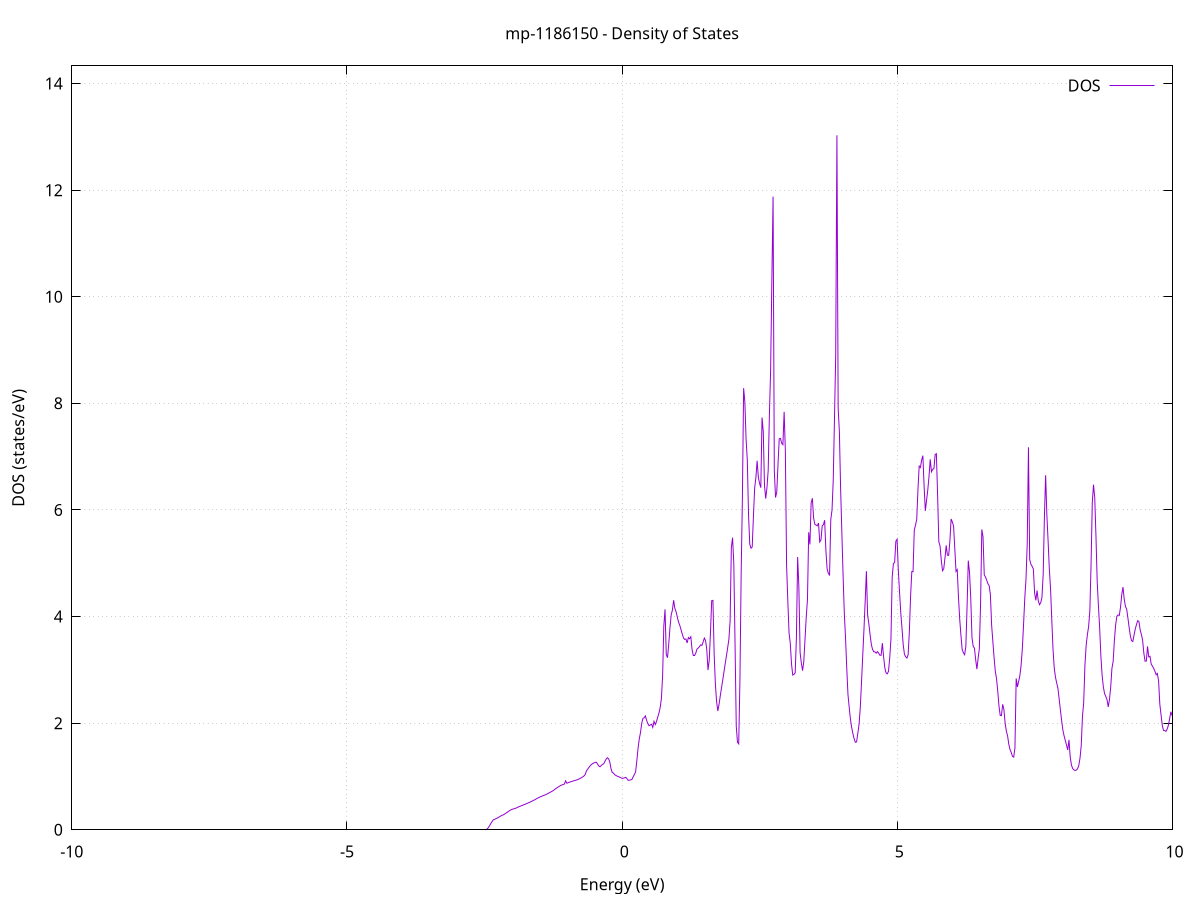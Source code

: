 set title 'mp-1186150 - Density of States'
set xlabel 'Energy (eV)'
set ylabel 'DOS (states/eV)'
set grid
set xrange [-10:10]
set yrange [0:14.331]
set xzeroaxis lt -1
set terminal png size 800,600
set output 'mp-1186150_dos_gnuplot.png'
plot '-' using 1:2 with lines title 'DOS'
-24.026700 0.000000
-24.004400 0.000000
-23.982100 0.000000
-23.959800 0.000000
-23.937500 0.000000
-23.915200 0.000000
-23.892900 0.000000
-23.870600 0.000000
-23.848300 0.000000
-23.826000 0.000000
-23.803700 0.000000
-23.781400 0.000000
-23.759100 0.000000
-23.736700 0.000000
-23.714400 0.000000
-23.692100 0.000000
-23.669800 0.000000
-23.647500 0.000000
-23.625200 0.000000
-23.602900 0.000000
-23.580600 0.000000
-23.558300 0.000000
-23.536000 0.000000
-23.513700 0.000000
-23.491400 0.000000
-23.469000 0.000000
-23.446700 0.000000
-23.424400 0.000000
-23.402100 0.000000
-23.379800 0.000000
-23.357500 0.000000
-23.335200 0.000000
-23.312900 0.000000
-23.290600 0.000000
-23.268300 0.000000
-23.246000 0.000000
-23.223700 0.000000
-23.201400 0.000000
-23.179000 0.000000
-23.156700 0.000000
-23.134400 0.000000
-23.112100 0.000000
-23.089800 0.000000
-23.067500 0.000000
-23.045200 0.000000
-23.022900 0.000000
-23.000600 0.000000
-22.978300 0.000000
-22.956000 0.000000
-22.933700 0.000000
-22.911400 0.000000
-22.889000 0.000000
-22.866700 0.000000
-22.844400 0.000000
-22.822100 0.000000
-22.799800 0.000000
-22.777500 0.000000
-22.755200 0.000000
-22.732900 0.000000
-22.710600 0.000000
-22.688300 0.000000
-22.666000 0.000000
-22.643700 0.000000
-22.621400 0.000000
-22.599000 0.000000
-22.576700 0.000000
-22.554400 0.000000
-22.532100 0.000000
-22.509800 0.000000
-22.487500 0.000000
-22.465200 0.000000
-22.442900 0.000000
-22.420600 0.000000
-22.398300 0.000000
-22.376000 0.000000
-22.353700 0.000000
-22.331300 0.000000
-22.309000 0.000000
-22.286700 0.000000
-22.264400 0.000000
-22.242100 0.000000
-22.219800 0.000000
-22.197500 0.000000
-22.175200 0.000000
-22.152900 0.000000
-22.130600 0.000000
-22.108300 0.000000
-22.086000 0.000000
-22.063700 0.000000
-22.041300 0.000000
-22.019000 0.000000
-21.996700 1.814300
-21.974400 8.498200
-21.952100 29.037500
-21.929800 43.083200
-21.907500 65.301100
-21.885200 61.363500
-21.862900 47.482600
-21.840600 22.548900
-21.818300 19.217100
-21.796000 20.164500
-21.773700 23.219900
-21.751300 31.819900
-21.729000 23.621200
-21.706700 22.814000
-21.684400 22.737500
-21.662100 46.016100
-21.639800 40.280200
-21.617500 56.351900
-21.595200 34.493700
-21.572900 30.567400
-21.550600 30.009100
-21.528300 38.435000
-21.506000 31.035800
-21.483700 30.116500
-21.461300 14.574800
-21.439000 0.000000
-21.416700 0.000000
-21.394400 0.000000
-21.372100 0.000000
-21.349800 0.000000
-21.327500 0.000000
-21.305200 0.000000
-21.282900 0.000000
-21.260600 0.173100
-21.238300 709.934400
-21.216000 0.000000
-21.193700 0.000000
-21.171300 0.000000
-21.149000 0.000000
-21.126700 0.000000
-21.104400 0.000000
-21.082100 0.000000
-21.059800 0.000000
-21.037500 0.000000
-21.015200 0.000000
-20.992900 0.000000
-20.970600 0.000000
-20.948300 0.000000
-20.926000 0.000000
-20.903600 0.000000
-20.881300 0.000000
-20.859000 0.000000
-20.836700 0.000000
-20.814400 0.000000
-20.792100 0.000000
-20.769800 0.000000
-20.747500 0.000000
-20.725200 0.000000
-20.702900 0.000000
-20.680600 0.000000
-20.658300 0.000000
-20.636000 0.000000
-20.613600 0.000000
-20.591300 0.000000
-20.569000 0.000000
-20.546700 0.000000
-20.524400 0.000000
-20.502100 0.000000
-20.479800 0.000000
-20.457500 0.000000
-20.435200 0.000000
-20.412900 0.000000
-20.390600 0.000000
-20.368300 0.000000
-20.346000 0.000000
-20.323600 0.000000
-20.301300 0.000000
-20.279000 0.000000
-20.256700 0.000000
-20.234400 0.000000
-20.212100 0.000000
-20.189800 0.000000
-20.167500 0.000000
-20.145200 0.000000
-20.122900 0.000000
-20.100600 0.000000
-20.078300 0.000000
-20.056000 0.000000
-20.033600 0.000000
-20.011300 0.000000
-19.989000 0.000000
-19.966700 0.000000
-19.944400 0.000000
-19.922100 0.000000
-19.899800 0.000000
-19.877500 0.000000
-19.855200 0.000000
-19.832900 0.000000
-19.810600 0.000000
-19.788300 0.000000
-19.766000 0.000000
-19.743600 0.000000
-19.721300 0.000000
-19.699000 0.000000
-19.676700 0.000000
-19.654400 0.000000
-19.632100 0.000000
-19.609800 0.000000
-19.587500 0.000000
-19.565200 0.000000
-19.542900 0.000000
-19.520600 0.000000
-19.498300 0.000000
-19.475900 0.000000
-19.453600 0.000000
-19.431300 0.000000
-19.409000 0.000000
-19.386700 0.000000
-19.364400 0.000000
-19.342100 0.000000
-19.319800 0.000000
-19.297500 0.000000
-19.275200 0.000000
-19.252900 0.000000
-19.230600 0.000000
-19.208300 0.000000
-19.185900 0.000000
-19.163600 0.000000
-19.141300 0.000000
-19.119000 0.000000
-19.096700 0.000000
-19.074400 0.000000
-19.052100 0.000000
-19.029800 0.000000
-19.007500 0.000000
-18.985200 0.000000
-18.962900 0.000000
-18.940600 0.000000
-18.918300 0.000000
-18.895900 0.000000
-18.873600 0.000000
-18.851300 0.000000
-18.829000 0.000000
-18.806700 0.000000
-18.784400 0.000000
-18.762100 0.000000
-18.739800 0.000000
-18.717500 0.000000
-18.695200 0.000000
-18.672900 0.000000
-18.650600 0.000000
-18.628300 0.000000
-18.605900 0.000000
-18.583600 0.000000
-18.561300 0.000000
-18.539000 0.000000
-18.516700 0.000000
-18.494400 0.000000
-18.472100 0.000000
-18.449800 0.000000
-18.427500 0.000000
-18.405200 0.000000
-18.382900 0.000000
-18.360600 0.000000
-18.338300 0.000000
-18.315900 0.000000
-18.293600 0.000000
-18.271300 0.000000
-18.249000 0.000000
-18.226700 0.000000
-18.204400 0.000000
-18.182100 0.000000
-18.159800 0.000000
-18.137500 0.000000
-18.115200 0.000000
-18.092900 0.000000
-18.070600 0.000000
-18.048200 0.000000
-18.025900 0.000000
-18.003600 0.000000
-17.981300 0.000000
-17.959000 0.000000
-17.936700 0.000000
-17.914400 0.000000
-17.892100 0.000000
-17.869800 0.000000
-17.847500 0.000000
-17.825200 0.000000
-17.802900 0.000000
-17.780600 0.000000
-17.758200 0.000000
-17.735900 0.000000
-17.713600 0.000000
-17.691300 0.000000
-17.669000 0.000000
-17.646700 0.000000
-17.624400 0.000000
-17.602100 0.000000
-17.579800 0.000000
-17.557500 0.000000
-17.535200 0.000000
-17.512900 0.000000
-17.490600 0.000000
-17.468200 0.000000
-17.445900 0.000000
-17.423600 0.000000
-17.401300 0.000000
-17.379000 0.000000
-17.356700 0.000000
-17.334400 0.000000
-17.312100 0.000000
-17.289800 0.000000
-17.267500 0.000000
-17.245200 0.000000
-17.222900 0.000000
-17.200600 0.000000
-17.178200 0.000000
-17.155900 0.000000
-17.133600 0.000000
-17.111300 0.000000
-17.089000 0.000000
-17.066700 0.000000
-17.044400 0.000000
-17.022100 0.000000
-16.999800 0.000000
-16.977500 0.000000
-16.955200 0.000000
-16.932900 0.000000
-16.910500 0.000000
-16.888200 0.000000
-16.865900 0.000000
-16.843600 0.000000
-16.821300 0.000000
-16.799000 0.000000
-16.776700 0.000000
-16.754400 0.000000
-16.732100 0.000000
-16.709800 0.000000
-16.687500 0.000000
-16.665200 0.000000
-16.642900 0.000000
-16.620500 0.000000
-16.598200 0.000000
-16.575900 0.000000
-16.553600 0.000000
-16.531300 0.000000
-16.509000 0.000000
-16.486700 0.000000
-16.464400 0.000000
-16.442100 0.000000
-16.419800 0.000000
-16.397500 0.000000
-16.375200 0.000000
-16.352900 0.000000
-16.330500 0.000000
-16.308200 0.000000
-16.285900 0.000000
-16.263600 0.000000
-16.241300 0.000000
-16.219000 0.000000
-16.196700 0.000000
-16.174400 0.000000
-16.152100 0.000000
-16.129800 0.000000
-16.107500 0.000000
-16.085200 0.000000
-16.062900 0.000000
-16.040500 0.000000
-16.018200 0.000000
-15.995900 0.000000
-15.973600 0.000000
-15.951300 0.000000
-15.929000 0.000000
-15.906700 0.000000
-15.884400 0.000000
-15.862100 0.000000
-15.839800 0.000000
-15.817500 0.000000
-15.795200 0.000000
-15.772900 0.000000
-15.750500 0.000000
-15.728200 0.000000
-15.705900 0.000000
-15.683600 0.000000
-15.661300 0.000000
-15.639000 0.000000
-15.616700 0.000000
-15.594400 0.000000
-15.572100 0.000000
-15.549800 0.000000
-15.527500 0.000000
-15.505200 0.000000
-15.482800 0.000000
-15.460500 0.000000
-15.438200 0.000000
-15.415900 0.000000
-15.393600 0.000000
-15.371300 0.000000
-15.349000 0.000000
-15.326700 0.000000
-15.304400 0.000000
-15.282100 0.000000
-15.259800 0.000000
-15.237500 0.000000
-15.215200 0.000000
-15.192800 0.000000
-15.170500 0.000000
-15.148200 0.000000
-15.125900 0.000000
-15.103600 0.000000
-15.081300 0.000000
-15.059000 0.000000
-15.036700 0.000000
-15.014400 0.000000
-14.992100 0.000000
-14.969800 0.000000
-14.947500 0.000000
-14.925200 0.000000
-14.902800 0.000000
-14.880500 0.000000
-14.858200 0.000000
-14.835900 0.000000
-14.813600 0.000000
-14.791300 0.000000
-14.769000 0.000000
-14.746700 0.000000
-14.724400 0.000000
-14.702100 0.000000
-14.679800 0.000000
-14.657500 0.000000
-14.635200 0.000000
-14.612800 0.000000
-14.590500 0.000000
-14.568200 0.000000
-14.545900 0.000000
-14.523600 0.000000
-14.501300 0.000000
-14.479000 0.000000
-14.456700 0.000000
-14.434400 0.000000
-14.412100 0.000000
-14.389800 0.000000
-14.367500 0.000000
-14.345200 0.000000
-14.322800 0.000000
-14.300500 0.000000
-14.278200 0.000000
-14.255900 0.000000
-14.233600 0.000000
-14.211300 0.000000
-14.189000 0.000000
-14.166700 0.000000
-14.144400 0.000000
-14.122100 0.000000
-14.099800 0.000000
-14.077500 0.000000
-14.055100 0.000000
-14.032800 0.000000
-14.010500 0.000000
-13.988200 0.000000
-13.965900 0.000000
-13.943600 0.000000
-13.921300 0.000000
-13.899000 0.000000
-13.876700 0.000000
-13.854400 0.000000
-13.832100 0.000000
-13.809800 0.000000
-13.787500 0.000000
-13.765100 0.000000
-13.742800 0.000000
-13.720500 0.000000
-13.698200 0.000000
-13.675900 0.000000
-13.653600 0.000000
-13.631300 0.000000
-13.609000 0.000000
-13.586700 0.000000
-13.564400 0.000000
-13.542100 0.000000
-13.519800 0.000000
-13.497500 0.000000
-13.475100 0.000000
-13.452800 0.000000
-13.430500 0.000000
-13.408200 0.000000
-13.385900 0.000000
-13.363600 0.000000
-13.341300 0.000000
-13.319000 0.000000
-13.296700 0.000000
-13.274400 0.000000
-13.252100 0.000000
-13.229800 0.000000
-13.207500 0.000000
-13.185100 0.000000
-13.162800 0.000000
-13.140500 0.000000
-13.118200 0.000000
-13.095900 0.000000
-13.073600 0.000000
-13.051300 0.000000
-13.029000 0.000000
-13.006700 0.000000
-12.984400 0.000000
-12.962100 0.000000
-12.939800 0.000000
-12.917500 0.000000
-12.895100 0.000000
-12.872800 0.000000
-12.850500 0.000000
-12.828200 0.000000
-12.805900 0.000000
-12.783600 0.000000
-12.761300 0.000000
-12.739000 0.000000
-12.716700 0.000000
-12.694400 0.000000
-12.672100 0.000000
-12.649800 0.000000
-12.627400 0.000000
-12.605100 0.000000
-12.582800 0.000000
-12.560500 0.000000
-12.538200 0.000000
-12.515900 0.000000
-12.493600 0.000000
-12.471300 0.000000
-12.449000 0.000000
-12.426700 0.000000
-12.404400 0.000000
-12.382100 0.000000
-12.359800 0.000000
-12.337400 0.000000
-12.315100 0.000000
-12.292800 0.000000
-12.270500 0.000000
-12.248200 0.000000
-12.225900 0.000000
-12.203600 0.000000
-12.181300 0.000000
-12.159000 0.000000
-12.136700 0.000000
-12.114400 0.000000
-12.092100 0.000000
-12.069800 0.000000
-12.047400 0.000000
-12.025100 0.000000
-12.002800 0.000000
-11.980500 0.000000
-11.958200 0.000000
-11.935900 0.000000
-11.913600 0.000000
-11.891300 0.000000
-11.869000 0.000000
-11.846700 0.000000
-11.824400 0.000000
-11.802100 0.000000
-11.779800 0.000000
-11.757400 0.000000
-11.735100 0.000000
-11.712800 0.000000
-11.690500 0.000000
-11.668200 0.000000
-11.645900 0.000000
-11.623600 0.000000
-11.601300 0.000000
-11.579000 0.000000
-11.556700 0.000000
-11.534400 0.000000
-11.512100 0.000000
-11.489800 0.000000
-11.467400 0.000000
-11.445100 0.000000
-11.422800 0.000000
-11.400500 0.000000
-11.378200 0.000000
-11.355900 0.000000
-11.333600 0.000000
-11.311300 0.000000
-11.289000 0.000000
-11.266700 0.000000
-11.244400 0.000000
-11.222100 0.000000
-11.199700 0.000000
-11.177400 0.000000
-11.155100 0.000000
-11.132800 0.000000
-11.110500 0.000000
-11.088200 0.000000
-11.065900 0.000000
-11.043600 0.000000
-11.021300 0.000000
-10.999000 0.000000
-10.976700 0.000000
-10.954400 0.000000
-10.932100 0.000000
-10.909700 0.000000
-10.887400 0.000000
-10.865100 0.000000
-10.842800 0.000000
-10.820500 0.000000
-10.798200 0.000000
-10.775900 0.000000
-10.753600 0.000000
-10.731300 0.000000
-10.709000 0.000000
-10.686700 0.000000
-10.664400 0.000000
-10.642100 0.000000
-10.619700 0.000000
-10.597400 0.000000
-10.575100 0.000000
-10.552800 0.000000
-10.530500 0.000000
-10.508200 0.000000
-10.485900 0.000000
-10.463600 0.000000
-10.441300 0.000000
-10.419000 0.000000
-10.396700 0.000000
-10.374400 0.000000
-10.352100 0.000000
-10.329700 0.000000
-10.307400 0.000000
-10.285100 0.000000
-10.262800 0.000000
-10.240500 0.000000
-10.218200 0.000000
-10.195900 0.000000
-10.173600 0.000000
-10.151300 0.000000
-10.129000 0.000000
-10.106700 0.000000
-10.084400 0.000000
-10.062000 0.000000
-10.039700 0.000000
-10.017400 0.000000
-9.995100 0.000000
-9.972800 0.000000
-9.950500 0.000000
-9.928200 0.000000
-9.905900 0.000000
-9.883600 0.000000
-9.861300 0.000000
-9.839000 0.000000
-9.816700 0.000000
-9.794400 0.000000
-9.772000 0.000000
-9.749700 0.000000
-9.727400 0.000000
-9.705100 0.000000
-9.682800 0.000000
-9.660500 0.000000
-9.638200 0.000000
-9.615900 0.000000
-9.593600 0.000000
-9.571300 0.000000
-9.549000 0.000000
-9.526700 0.000000
-9.504400 0.000000
-9.482000 0.000000
-9.459700 0.000000
-9.437400 0.000000
-9.415100 0.000000
-9.392800 0.000000
-9.370500 0.000000
-9.348200 0.000000
-9.325900 0.000000
-9.303600 0.000000
-9.281300 0.000000
-9.259000 0.000000
-9.236700 0.000000
-9.214400 0.000000
-9.192000 0.000000
-9.169700 0.000000
-9.147400 0.000000
-9.125100 0.000000
-9.102800 0.000000
-9.080500 0.000000
-9.058200 0.000000
-9.035900 0.000000
-9.013600 0.000000
-8.991300 0.000000
-8.969000 0.000000
-8.946700 0.000000
-8.924400 0.000000
-8.902000 0.000000
-8.879700 0.000000
-8.857400 0.000000
-8.835100 0.000000
-8.812800 0.000000
-8.790500 0.000000
-8.768200 0.000000
-8.745900 0.000000
-8.723600 0.000000
-8.701300 0.000000
-8.679000 0.000000
-8.656700 0.000000
-8.634300 0.000000
-8.612000 0.000000
-8.589700 0.000000
-8.567400 0.000000
-8.545100 0.000000
-8.522800 0.000000
-8.500500 0.000000
-8.478200 0.000000
-8.455900 0.000000
-8.433600 0.000000
-8.411300 0.000000
-8.389000 0.000000
-8.366700 0.000000
-8.344300 0.000000
-8.322000 0.000000
-8.299700 0.000000
-8.277400 0.000000
-8.255100 0.000000
-8.232800 0.000000
-8.210500 0.000000
-8.188200 0.000000
-8.165900 0.000000
-8.143600 0.000000
-8.121300 0.000000
-8.099000 0.000000
-8.076700 0.000000
-8.054300 0.000000
-8.032000 0.000000
-8.009700 0.000000
-7.987400 0.000000
-7.965100 0.000000
-7.942800 0.000000
-7.920500 0.000000
-7.898200 0.000000
-7.875900 0.000000
-7.853600 0.000000
-7.831300 0.000000
-7.809000 0.000000
-7.786700 0.000000
-7.764300 0.000000
-7.742000 0.000000
-7.719700 0.000000
-7.697400 0.000000
-7.675100 0.000000
-7.652800 0.000000
-7.630500 0.000000
-7.608200 0.000000
-7.585900 0.000000
-7.563600 0.000000
-7.541300 0.000000
-7.519000 0.000000
-7.496700 0.000000
-7.474300 0.000000
-7.452000 0.000000
-7.429700 0.000000
-7.407400 0.000000
-7.385100 0.000000
-7.362800 0.000000
-7.340500 0.000000
-7.318200 0.000000
-7.295900 0.000000
-7.273600 0.000000
-7.251300 0.000000
-7.229000 0.000000
-7.206600 0.000000
-7.184300 0.000000
-7.162000 0.000000
-7.139700 0.000000
-7.117400 0.000000
-7.095100 0.000000
-7.072800 0.000000
-7.050500 0.000000
-7.028200 0.000000
-7.005900 0.000000
-6.983600 0.000000
-6.961300 0.000000
-6.939000 0.000000
-6.916600 0.000000
-6.894300 0.000000
-6.872000 0.000000
-6.849700 0.000000
-6.827400 0.000000
-6.805100 0.000000
-6.782800 0.000000
-6.760500 0.000000
-6.738200 0.000000
-6.715900 0.000000
-6.693600 0.000000
-6.671300 0.000000
-6.649000 0.000000
-6.626600 0.000000
-6.604300 0.000000
-6.582000 0.000000
-6.559700 0.000000
-6.537400 0.000000
-6.515100 0.000000
-6.492800 0.000000
-6.470500 0.000000
-6.448200 0.000000
-6.425900 0.000000
-6.403600 0.000000
-6.381300 0.000000
-6.359000 0.000000
-6.336600 0.000000
-6.314300 0.000000
-6.292000 0.000000
-6.269700 0.000000
-6.247400 0.000000
-6.225100 0.000000
-6.202800 0.000000
-6.180500 0.000000
-6.158200 0.000000
-6.135900 0.000000
-6.113600 0.000000
-6.091300 0.000000
-6.069000 0.000000
-6.046600 0.000000
-6.024300 0.000000
-6.002000 0.000000
-5.979700 0.000000
-5.957400 0.000000
-5.935100 0.000000
-5.912800 0.000000
-5.890500 0.000000
-5.868200 0.000000
-5.845900 0.000000
-5.823600 0.000000
-5.801300 0.000000
-5.778900 0.000000
-5.756600 0.000000
-5.734300 0.000000
-5.712000 0.000000
-5.689700 0.000000
-5.667400 0.000000
-5.645100 0.000000
-5.622800 0.000000
-5.600500 0.000000
-5.578200 0.000000
-5.555900 0.000000
-5.533600 0.000000
-5.511300 0.000000
-5.488900 0.000000
-5.466600 0.000000
-5.444300 0.000000
-5.422000 0.000000
-5.399700 0.000000
-5.377400 0.000000
-5.355100 0.000000
-5.332800 0.000000
-5.310500 0.000000
-5.288200 0.000000
-5.265900 0.000000
-5.243600 0.000000
-5.221300 0.000000
-5.198900 0.000000
-5.176600 0.000000
-5.154300 0.000000
-5.132000 0.000000
-5.109700 0.000000
-5.087400 0.000000
-5.065100 0.000000
-5.042800 0.000000
-5.020500 0.000000
-4.998200 0.000000
-4.975900 0.000000
-4.953600 0.000000
-4.931300 0.000000
-4.908900 0.000000
-4.886600 0.000000
-4.864300 0.000000
-4.842000 0.000000
-4.819700 0.000000
-4.797400 0.000000
-4.775100 0.000000
-4.752800 0.000000
-4.730500 0.000000
-4.708200 0.000000
-4.685900 0.000000
-4.663600 0.000000
-4.641200 0.000000
-4.618900 0.000000
-4.596600 0.000000
-4.574300 0.000000
-4.552000 0.000000
-4.529700 0.000000
-4.507400 0.000000
-4.485100 0.000000
-4.462800 0.000000
-4.440500 0.000000
-4.418200 0.000000
-4.395900 0.000000
-4.373600 0.000000
-4.351200 0.000000
-4.328900 0.000000
-4.306600 0.000000
-4.284300 0.000000
-4.262000 0.000000
-4.239700 0.000000
-4.217400 0.000000
-4.195100 0.000000
-4.172800 0.000000
-4.150500 0.000000
-4.128200 0.000000
-4.105900 0.000000
-4.083600 0.000000
-4.061200 0.000000
-4.038900 0.000000
-4.016600 0.000000
-3.994300 0.000000
-3.972000 0.000000
-3.949700 0.000000
-3.927400 0.000000
-3.905100 0.000000
-3.882800 0.000000
-3.860500 0.000000
-3.838200 0.000000
-3.815900 0.000000
-3.793600 0.000000
-3.771200 0.000000
-3.748900 0.000000
-3.726600 0.000000
-3.704300 0.000000
-3.682000 0.000000
-3.659700 0.000000
-3.637400 0.000000
-3.615100 0.000000
-3.592800 0.000000
-3.570500 0.000000
-3.548200 0.000000
-3.525900 0.000000
-3.503600 0.000000
-3.481200 0.000000
-3.458900 0.000000
-3.436600 0.000000
-3.414300 0.000000
-3.392000 0.000000
-3.369700 0.000000
-3.347400 0.000000
-3.325100 0.000000
-3.302800 0.000000
-3.280500 0.000000
-3.258200 0.000000
-3.235900 0.000000
-3.213500 0.000000
-3.191200 0.000000
-3.168900 0.000000
-3.146600 0.000000
-3.124300 0.000000
-3.102000 0.000000
-3.079700 0.000000
-3.057400 0.000000
-3.035100 0.000000
-3.012800 0.000000
-2.990500 0.000000
-2.968200 0.000000
-2.945900 0.000000
-2.923500 0.000000
-2.901200 0.000000
-2.878900 0.000000
-2.856600 0.000000
-2.834300 0.000000
-2.812000 0.000000
-2.789700 0.000000
-2.767400 0.000000
-2.745100 0.000000
-2.722800 0.000000
-2.700500 0.000000
-2.678200 0.000000
-2.655900 0.000000
-2.633500 0.000000
-2.611200 0.000000
-2.588900 0.000000
-2.566600 0.000000
-2.544300 0.000000
-2.522000 0.000000
-2.499700 0.000000
-2.477400 0.001900
-2.455100 0.014100
-2.432800 0.037500
-2.410500 0.072200
-2.388200 0.114700
-2.365900 0.148300
-2.343500 0.185800
-2.321200 0.195000
-2.298900 0.205100
-2.276600 0.216100
-2.254300 0.228000
-2.232000 0.241400
-2.209700 0.256100
-2.187400 0.272200
-2.165100 0.276300
-2.142800 0.290300
-2.120500 0.305500
-2.098200 0.321100
-2.075900 0.337000
-2.053500 0.353300
-2.031200 0.368000
-2.008900 0.379700
-1.986600 0.388400
-1.964300 0.394200
-1.942000 0.400000
-1.919700 0.412300
-1.897400 0.422800
-1.875100 0.432600
-1.852800 0.441700
-1.830500 0.450800
-1.808200 0.460200
-1.785800 0.469600
-1.763500 0.479000
-1.741200 0.488300
-1.718900 0.498300
-1.696600 0.508800
-1.674300 0.519400
-1.652000 0.530200
-1.629700 0.541300
-1.607400 0.552900
-1.585100 0.565200
-1.562800 0.578000
-1.540500 0.591100
-1.518200 0.603500
-1.495800 0.613900
-1.473500 0.623900
-1.451200 0.633500
-1.428900 0.642800
-1.406600 0.652000
-1.384300 0.661300
-1.362000 0.672600
-1.339700 0.684900
-1.317400 0.697500
-1.295100 0.710200
-1.272800 0.723000
-1.250500 0.735800
-1.228200 0.754000
-1.205800 0.772100
-1.183500 0.788300
-1.161200 0.802700
-1.138900 0.817800
-1.116600 0.830000
-1.094300 0.840600
-1.072000 0.849800
-1.049700 0.857400
-1.027400 0.918000
-1.005100 0.872600
-0.982800 0.882600
-0.960500 0.891300
-0.938200 0.899500
-0.915800 0.907200
-0.893500 0.914300
-0.871200 0.921100
-0.848900 0.927400
-0.826600 0.933900
-0.804300 0.942500
-0.782000 0.953000
-0.759700 0.965000
-0.737400 0.978700
-0.715100 0.993800
-0.692800 1.010600
-0.670500 1.039000
-0.648200 1.105700
-0.625800 1.137000
-0.603500 1.170100
-0.581200 1.200200
-0.558900 1.224000
-0.536600 1.241600
-0.514300 1.253600
-0.492000 1.263200
-0.469700 1.266600
-0.447400 1.234500
-0.425100 1.197700
-0.402800 1.182300
-0.380500 1.204600
-0.358100 1.227700
-0.335800 1.236900
-0.313500 1.281700
-0.291200 1.324500
-0.268900 1.351900
-0.246600 1.330600
-0.224300 1.271700
-0.202000 1.144200
-0.179700 1.073600
-0.157400 1.063200
-0.135100 1.033100
-0.112800 1.018600
-0.090500 1.006500
-0.068100 0.997700
-0.045800 0.987800
-0.023500 0.975100
-0.001200 0.965500
0.021100 0.966600
0.043400 0.974300
0.065700 0.984700
0.088000 0.957500
0.110300 0.927700
0.132600 0.930400
0.154900 0.936300
0.177200 0.943700
0.199500 0.992500
0.221900 1.037100
0.244200 1.084200
0.266500 1.288500
0.288800 1.525000
0.311100 1.703500
0.333400 1.822900
0.355700 1.997500
0.378000 2.090000
0.400300 2.101100
0.422600 2.136800
0.444900 2.051100
0.467200 1.991100
0.489500 1.952600
0.511900 1.965400
0.534200 1.979700
0.556500 1.920300
0.578800 2.034600
0.601100 1.973300
0.623400 2.029700
0.645700 2.109600
0.668000 2.186500
0.690300 2.289100
0.712600 2.455900
0.734900 2.872300
0.757200 3.824600
0.779500 4.135900
0.801900 3.285300
0.824200 3.228300
0.846500 3.484800
0.868800 3.787700
0.891100 4.031500
0.913400 4.122500
0.935700 4.306900
0.958000 4.153300
0.980300 4.090200
1.002600 3.989400
1.024900 3.897000
1.047200 3.835700
1.069600 3.754700
1.091900 3.672800
1.114200 3.599900
1.136500 3.571100
1.158800 3.579200
1.181100 3.504700
1.203400 3.606700
1.225700 3.584200
1.248000 3.621700
1.270300 3.382200
1.292600 3.269800
1.314900 3.269000
1.337200 3.311700
1.359600 3.388800
1.381900 3.409600
1.404200 3.433800
1.426500 3.468900
1.448800 3.459200
1.471100 3.522900
1.493400 3.596600
1.515700 3.549500
1.538000 3.380900
1.560300 2.996100
1.582600 3.181100
1.604900 3.701400
1.627200 4.298000
1.649600 4.303600
1.671900 3.298600
1.694200 2.729400
1.716500 2.398500
1.738800 2.228100
1.761100 2.356600
1.783400 2.514000
1.805700 2.663300
1.828000 2.810100
1.850300 2.962800
1.872600 3.115200
1.894900 3.260400
1.917200 3.414100
1.939600 3.573800
1.961900 3.915300
1.984200 5.300000
2.006500 5.480400
2.028800 4.991700
2.051100 3.511400
2.073400 1.941100
2.095700 1.641500
2.118000 1.612600
2.140300 2.809000
2.162600 4.805100
2.184900 6.219700
2.207300 8.285100
2.229600 8.027900
2.251900 7.329400
2.274200 6.935000
2.296500 5.909700
2.318800 5.357400
2.341100 5.282800
2.363400 5.306300
2.385700 5.888100
2.408000 6.413700
2.430300 6.604100
2.452600 6.924000
2.474900 6.611900
2.497300 6.497800
2.519600 6.417700
2.541900 7.733800
2.564200 7.471400
2.586500 6.455900
2.608800 6.213100
2.631100 6.414600
2.653400 6.740200
2.675700 7.778600
2.698000 8.624600
2.720300 10.309300
2.742600 11.878700
2.764900 6.734900
2.787300 6.233000
2.809600 6.336900
2.831900 6.850800
2.854200 7.335800
2.876500 7.342000
2.898800 7.251200
2.921100 7.224900
2.943400 7.841300
2.965700 7.107800
2.988000 4.953900
3.010300 4.292400
3.032600 3.695100
3.054900 3.499200
3.077300 3.112200
3.099600 2.902100
3.121900 2.915500
3.144200 2.943700
3.166500 3.611000
3.188800 5.117000
3.211100 4.554300
3.233400 3.326800
3.255700 3.127500
3.278000 2.985500
3.300300 3.151500
3.322600 3.571700
3.344900 3.990900
3.367300 4.318600
3.389600 5.580900
3.411900 5.353100
3.434200 6.130800
3.456500 6.219100
3.478800 5.850300
3.501100 5.732500
3.523400 5.716000
3.545700 5.703800
3.568000 5.754900
3.590300 5.399000
3.612600 5.437300
3.635000 5.701400
3.657300 5.725200
3.679600 5.807900
3.701900 5.245300
3.724200 4.896800
3.746500 4.808100
3.768800 4.780200
3.791100 5.822000
3.813400 5.996500
3.835700 6.558900
3.858000 7.700600
3.880300 8.888400
3.902600 13.028000
3.925000 7.913100
3.947300 7.464200
3.969600 6.404000
3.991900 5.578200
4.014200 4.782900
4.036500 4.074800
4.058800 3.603600
4.081100 3.033300
4.103400 2.534800
4.125700 2.297100
4.148000 2.072900
4.170300 1.920800
4.192600 1.806000
4.215000 1.708200
4.237300 1.641000
4.259600 1.648400
4.281900 1.806800
4.304200 1.974700
4.326500 2.282700
4.348800 2.756300
4.371100 3.260000
4.393400 3.745800
4.415700 4.276800
4.438000 4.852100
4.460300 4.025100
4.482600 3.865000
4.505000 3.661900
4.527300 3.479800
4.549600 3.383600
4.571900 3.340200
4.594200 3.338200
4.616500 3.313100
4.638800 3.343400
4.661100 3.313300
4.683400 3.274200
4.705700 3.273500
4.728000 3.502100
4.750300 3.250500
4.772600 3.040600
4.795000 2.943800
4.817300 2.925600
4.839600 2.972600
4.861900 3.222700
4.884200 3.582200
4.906500 4.736500
4.928800 4.996200
4.951100 5.013800
4.973400 5.414300
4.995700 5.450500
5.018000 4.875600
5.040300 4.461200
5.062700 4.068300
5.085000 3.781700
5.107300 3.465400
5.129600 3.291900
5.151900 3.246400
5.174200 3.221900
5.196500 3.285200
5.218800 3.722500
5.241100 4.388600
5.263400 4.845500
5.285700 4.842000
5.308000 5.617800
5.330300 5.714900
5.352700 5.822600
5.375000 6.386400
5.397300 6.822100
5.419600 6.795500
5.441900 6.937300
5.464200 7.018700
5.486500 6.453000
5.508800 5.982300
5.531100 6.177700
5.553400 6.374500
5.575700 6.629500
5.598000 6.949700
5.620300 6.716600
5.642700 6.765500
5.665000 6.772800
5.687300 7.040200
5.709600 7.055700
5.731900 6.277800
5.754200 5.401800
5.776500 5.325200
5.798800 5.057800
5.821100 4.859700
5.843400 4.895700
5.865700 5.095200
5.888000 5.335000
5.910300 5.153500
5.932700 5.147100
5.955000 5.413500
5.977300 5.831000
5.999600 5.774800
6.021900 5.698200
6.044200 5.276700
6.066500 4.846000
6.088800 4.881100
6.111100 4.362000
6.133400 3.952600
6.155700 3.651500
6.178000 3.383700
6.200300 3.321200
6.222700 3.284500
6.245000 3.438700
6.267300 4.186700
6.289600 5.049300
6.311900 4.829200
6.334200 4.350100
6.356500 3.608400
6.378800 3.440600
6.401100 3.408900
6.423400 3.193900
6.445700 3.014200
6.468000 3.215500
6.490400 3.397400
6.512700 4.241200
6.535000 5.634200
6.557300 5.495700
6.579600 4.781800
6.601900 4.743000
6.624200 4.681600
6.646500 4.617400
6.668800 4.578500
6.691100 4.411200
6.713400 3.842300
6.735700 3.535600
6.758000 3.231600
6.780400 2.972900
6.802700 2.837100
6.825000 2.596900
6.847300 2.318600
6.869600 2.144700
6.891900 2.141800
6.914200 2.353400
6.936500 2.260100
6.958800 2.000600
6.981100 1.849900
7.003400 1.762600
7.025700 1.604600
7.048000 1.503900
7.070400 1.450100
7.092700 1.378000
7.115000 1.363100
7.137300 1.535300
7.159600 2.838900
7.181900 2.679100
7.204200 2.780400
7.226500 2.892600
7.248800 3.080400
7.271100 3.390200
7.293400 3.841000
7.315700 4.340900
7.338000 4.701400
7.360400 5.363100
7.382700 7.175400
7.405000 5.071000
7.427300 4.980700
7.449600 4.942800
7.471900 4.893100
7.494200 4.441600
7.516500 4.304300
7.538800 4.489300
7.561100 4.295800
7.583400 4.222500
7.605700 4.261200
7.628000 4.361300
7.650400 4.789200
7.672700 5.872300
7.695000 6.652200
7.717300 5.900000
7.739600 5.420900
7.761900 4.895000
7.784200 4.524700
7.806500 3.937600
7.828800 3.391200
7.851100 3.038900
7.873400 2.864100
7.895700 2.754900
7.918100 2.655100
7.940400 2.456000
7.962700 2.252800
7.985000 2.055700
8.007300 1.876200
8.029600 1.764500
8.051900 1.675400
8.074200 1.587300
8.096500 1.497900
8.118800 1.687300
8.141100 1.371300
8.163400 1.216300
8.185700 1.150200
8.208100 1.123000
8.230400 1.112900
8.252700 1.119800
8.275000 1.144200
8.297300 1.207200
8.319600 1.345200
8.341900 1.581700
8.364200 2.128700
8.386500 2.387900
8.408800 3.086800
8.431100 3.458300
8.453400 3.658500
8.475700 3.811300
8.498100 4.105800
8.520400 4.986200
8.542700 6.138400
8.565000 6.474800
8.587300 6.226900
8.609600 5.497300
8.631900 4.652300
8.654200 4.197000
8.676500 3.787700
8.698800 3.251200
8.721100 2.901700
8.743400 2.679300
8.765700 2.556200
8.788100 2.499300
8.810400 2.440000
8.832700 2.305100
8.855000 2.443200
8.877300 2.678800
8.899600 3.028900
8.921900 3.159400
8.944200 3.557700
8.966500 3.839100
8.988800 4.005400
9.011100 4.030400
9.033400 4.022300
9.055800 4.177100
9.078100 4.410900
9.100400 4.552800
9.122700 4.326600
9.145000 4.188200
9.167300 4.140000
9.189600 3.976100
9.211900 3.798300
9.234200 3.638800
9.256500 3.547000
9.278800 3.531400
9.301100 3.650700
9.323400 3.765200
9.345800 3.852100
9.368100 3.923100
9.390400 3.906100
9.412700 3.747700
9.435000 3.662700
9.457300 3.554500
9.479600 3.310000
9.501900 3.163500
9.524200 3.164000
9.546500 3.439900
9.568800 3.243200
9.591100 3.255100
9.613400 3.107500
9.635800 3.070200
9.658100 3.028400
9.680400 2.975000
9.702700 2.907600
9.725000 2.932500
9.747300 2.790600
9.769600 2.355800
9.791900 2.157100
9.814200 1.959400
9.836500 1.864200
9.858800 1.860500
9.881100 1.846200
9.903400 1.890000
9.925800 1.962000
9.948100 2.085800
9.970400 2.214300
9.992700 2.144300
10.015000 2.110600
10.037300 2.499300
10.059600 2.514700
10.081900 2.823400
10.104200 3.576400
10.126500 3.908300
10.148800 3.756600
10.171100 3.901000
10.193400 3.793500
10.215800 3.602200
10.238100 3.646500
10.260400 3.707500
10.282700 3.727500
10.305000 3.710600
10.327300 3.670000
10.349600 3.595500
10.371900 3.414800
10.394200 3.148700
10.416500 2.825100
10.438800 2.575200
10.461100 2.428600
10.483500 2.300800
10.505800 2.204000
10.528100 2.142700
10.550400 2.160100
10.572700 2.233100
10.595000 2.391700
10.617300 2.503800
10.639600 2.587700
10.661900 2.571100
10.684200 2.632100
10.706500 2.698800
10.728800 2.852800
10.751100 3.278700
10.773500 3.405300
10.795800 3.443200
10.818100 3.557100
10.840400 3.687000
10.862700 3.787300
10.885000 3.669400
10.907300 3.451800
10.929600 3.273500
10.951900 3.213200
10.974200 3.189800
10.996500 3.220300
11.018800 3.286500
11.041100 3.336300
11.063500 3.376400
11.085800 3.407100
11.108100 3.463600
11.130400 3.610900
11.152700 3.714600
11.175000 3.592800
11.197300 3.499000
11.219600 3.448700
11.241900 3.213000
11.264200 3.128600
11.286500 3.065900
11.308800 3.018800
11.331100 2.961100
11.353500 2.900200
11.375800 2.948500
11.398100 3.021900
11.420400 3.130300
11.442700 3.171800
11.465000 3.338800
11.487300 3.503100
11.509600 3.634400
11.531900 3.778500
11.554200 3.855100
11.576500 3.863200
11.598800 3.945900
11.621100 3.857000
11.643500 3.704000
11.665800 3.505700
11.688100 3.491600
11.710400 3.299100
11.732700 3.211700
11.755000 3.151800
11.777300 3.215300
11.799600 3.379400
11.821900 3.428800
11.844200 3.434300
11.866500 3.427300
11.888800 3.572200
11.911200 3.517400
11.933500 3.470200
11.955800 3.127300
11.978100 2.805600
12.000400 2.697600
12.022700 2.653300
12.045000 2.660100
12.067300 2.774800
12.089600 2.993200
12.111900 3.160500
12.134200 3.036000
12.156500 3.046300
12.178800 3.139000
12.201200 3.221600
12.223500 3.187800
12.245800 3.356100
12.268100 3.996300
12.290400 4.579600
12.312700 4.917300
12.335000 4.977100
12.357300 4.963300
12.379600 5.069300
12.401900 4.986500
12.424200 4.819300
12.446500 4.579000
12.468800 4.565900
12.491200 5.032700
12.513500 4.749200
12.535800 4.683300
12.558100 4.636900
12.580400 4.890800
12.602700 5.080900
12.625000 5.352600
12.647300 5.580800
12.669600 5.469000
12.691900 5.245100
12.714200 4.959300
12.736500 4.843600
12.758800 4.822300
12.781200 4.855600
12.803500 4.650600
12.825800 4.542500
12.848100 4.595400
12.870400 4.502000
12.892700 4.493800
12.915000 3.844000
12.937300 3.584900
12.959600 3.462300
12.981900 3.370200
13.004200 3.388600
13.026500 3.522800
13.048800 3.643200
13.071200 4.196600
13.093500 4.081000
13.115800 4.103400
13.138100 4.557500
13.160400 4.223500
13.182700 4.187500
13.205000 4.247800
13.227300 4.864900
13.249600 5.671700
13.271900 5.378900
13.294200 5.206200
13.316500 5.005200
13.338900 4.934800
13.361200 4.824500
13.383500 4.760700
13.405800 4.258800
13.428100 4.134700
13.450400 4.172900
13.472700 4.301600
13.495000 4.423900
13.517300 3.889900
13.539600 3.593900
13.561900 3.454800
13.584200 3.540700
13.606500 3.635400
13.628900 4.062700
13.651200 4.116600
13.673500 4.253900
13.695800 4.495000
13.718100 4.705500
13.740400 4.891100
13.762700 5.080100
13.785000 5.305200
13.807300 5.248800
13.829600 5.061900
13.851900 4.816100
13.874200 4.151600
13.896500 3.562500
13.918900 3.220000
13.941200 2.558100
13.963500 2.390100
13.985800 2.449900
14.008100 2.559700
14.030400 2.431400
14.052700 2.395400
14.075000 2.463100
14.097300 2.614100
14.119600 3.508700
14.141900 4.462800
14.164200 4.669400
14.186500 4.626600
14.208900 4.308500
14.231200 4.331800
14.253500 4.521100
14.275800 4.752700
14.298100 4.567900
14.320400 4.267600
14.342700 3.987600
14.365000 3.756900
14.387300 4.070800
14.409600 3.513300
14.431900 3.329400
14.454200 3.169800
14.476600 3.145100
14.498900 3.031300
14.521200 2.923700
14.543500 2.834700
14.565800 2.781500
14.588100 2.853100
14.610400 2.720600
14.632700 2.594200
14.655000 2.567100
14.677300 2.593600
14.699600 2.634100
14.721900 2.681500
14.744200 2.790900
14.766600 3.062400
14.788900 3.446600
14.811200 4.134600
14.833500 4.547400
14.855800 4.908300
14.878100 4.874100
14.900400 4.541500
14.922700 4.254900
14.945000 3.594400
14.967300 3.555900
14.989600 3.548600
15.011900 3.509200
15.034200 3.496300
15.056600 3.565200
15.078900 3.762100
15.101200 3.942800
15.123500 3.867600
15.145800 3.692600
15.168100 3.565800
15.190400 3.536300
15.212700 3.474500
15.235000 3.467300
15.257300 3.445600
15.279600 3.366300
15.301900 3.267100
15.324200 3.307200
15.346600 3.395800
15.368900 3.539600
15.391200 3.548800
15.413500 3.632600
15.435800 3.635800
15.458100 3.702300
15.480400 3.719300
15.502700 4.036200
15.525000 3.985200
15.547300 3.491700
15.569600 3.245300
15.591900 3.041500
15.614200 2.852200
15.636600 2.704100
15.658900 2.697000
15.681200 2.820500
15.703500 3.105000
15.725800 3.735300
15.748100 3.925900
15.770400 4.222400
15.792700 4.510300
15.815000 4.775800
15.837300 4.939600
15.859600 5.084800
15.881900 5.554600
15.904300 5.321800
15.926600 4.975300
15.948900 5.125700
15.971200 5.179900
15.993500 5.261100
16.015800 5.347000
16.038100 4.600700
16.060400 4.203600
16.082700 3.981500
16.105000 3.988800
16.127300 3.951900
16.149600 4.121000
16.171900 4.301900
16.194300 4.464400
16.216600 4.253900
16.238900 4.183200
16.261200 4.293100
16.283500 4.729300
16.305800 5.132300
16.328100 5.507100
16.350400 5.968500
16.372700 5.936700
16.395000 5.444000
16.417300 5.000300
16.439600 4.708600
16.461900 4.459600
16.484300 4.201700
16.506600 4.069300
16.528900 3.937200
16.551200 3.667200
16.573500 3.521900
16.595800 3.225000
16.618100 2.977600
16.640400 3.017800
16.662700 3.108200
16.685000 3.216300
16.707300 3.336900
16.729600 3.418400
16.751900 3.478900
16.774300 3.561400
16.796600 3.543000
16.818900 3.646500
16.841200 3.819600
16.863500 3.916100
16.885800 3.991500
16.908100 4.101800
16.930400 4.174700
16.952700 4.297500
16.975000 4.374700
16.997300 4.314000
17.019600 4.012500
17.041900 3.802300
17.064300 3.564100
17.086600 3.293500
17.108900 3.099500
17.131200 3.014600
17.153500 3.008700
17.175800 3.072200
17.198100 3.087100
17.220400 3.081800
17.242700 3.123200
17.265000 3.480900
17.287300 3.266900
17.309600 3.271900
17.332000 3.343200
17.354300 3.436800
17.376600 3.498500
17.398900 3.568900
17.421200 3.648600
17.443500 3.862300
17.465800 3.909000
17.488100 3.627900
17.510400 3.343000
17.532700 3.087200
17.555000 2.475600
17.577300 2.404300
17.599600 2.329800
17.622000 2.334200
17.644300 2.401800
17.666600 2.574900
17.688900 2.821700
17.711200 2.879700
17.733500 2.980600
17.755800 3.118400
17.778100 3.233500
17.800400 3.381000
17.822700 3.581000
17.845000 3.742000
17.867300 3.791100
17.889600 4.199500
17.912000 3.759600
17.934300 3.728000
17.956600 3.772700
17.978900 3.803600
18.001200 3.790000
18.023500 3.718700
18.045800 3.387300
18.068100 2.985100
18.090400 2.521800
18.112700 2.273300
18.135000 2.093400
18.157300 1.958700
18.179600 1.845600
18.202000 1.724300
18.224300 1.593200
18.246600 1.451400
18.268900 1.276000
18.291200 1.078700
18.313500 0.856300
18.335800 0.635900
18.358100 0.455100
18.380400 0.273500
18.402700 0.194600
18.425000 0.134300
18.447300 0.085900
18.469600 0.049300
18.492000 0.024600
18.514300 0.011600
18.536600 0.003600
18.558900 0.000000
18.581200 0.000000
18.603500 0.000000
18.625800 0.000000
18.648100 0.000000
18.670400 0.000000
18.692700 0.000000
18.715000 0.000000
18.737300 0.000000
18.759700 0.000000
18.782000 0.000000
18.804300 0.000000
18.826600 0.000000
18.848900 0.000000
18.871200 0.000000
18.893500 0.000000
18.915800 0.000000
18.938100 0.000000
18.960400 0.000000
18.982700 0.000000
19.005000 0.000000
19.027300 0.000000
19.049700 0.000000
19.072000 0.000000
19.094300 0.000000
19.116600 0.000000
19.138900 0.000000
19.161200 0.000000
19.183500 0.000000
19.205800 0.000000
19.228100 0.000000
19.250400 0.000000
19.272700 0.000000
19.295000 0.000000
19.317300 0.000000
19.339700 0.000000
19.362000 0.000000
19.384300 0.000000
19.406600 0.000000
19.428900 0.000000
19.451200 0.000000
19.473500 0.000000
19.495800 0.000000
19.518100 0.000000
19.540400 0.000000
19.562700 0.000000
19.585000 0.000000
19.607300 0.000000
19.629700 0.000000
19.652000 0.000000
19.674300 0.000000
19.696600 0.000000
19.718900 0.000000
19.741200 0.000000
19.763500 0.000000
19.785800 0.000000
19.808100 0.000000
19.830400 0.000000
19.852700 0.000000
19.875000 0.000000
19.897300 0.000000
19.919700 0.000000
19.942000 0.000000
19.964300 0.000000
19.986600 0.000000
20.008900 0.000000
20.031200 0.000000
20.053500 0.000000
20.075800 0.000000
20.098100 0.000000
20.120400 0.000000
20.142700 0.000000
20.165000 0.000000
20.187400 0.000000
20.209700 0.000000
20.232000 0.000000
20.254300 0.000000
20.276600 0.000000
20.298900 0.000000
20.321200 0.000000
20.343500 0.000000
20.365800 0.000000
20.388100 0.000000
20.410400 0.000000
20.432700 0.000000
20.455000 0.000000
20.477400 0.000000
20.499700 0.000000
20.522000 0.000000
20.544300 0.000000
20.566600 0.000000
20.588900 0.000000
e
